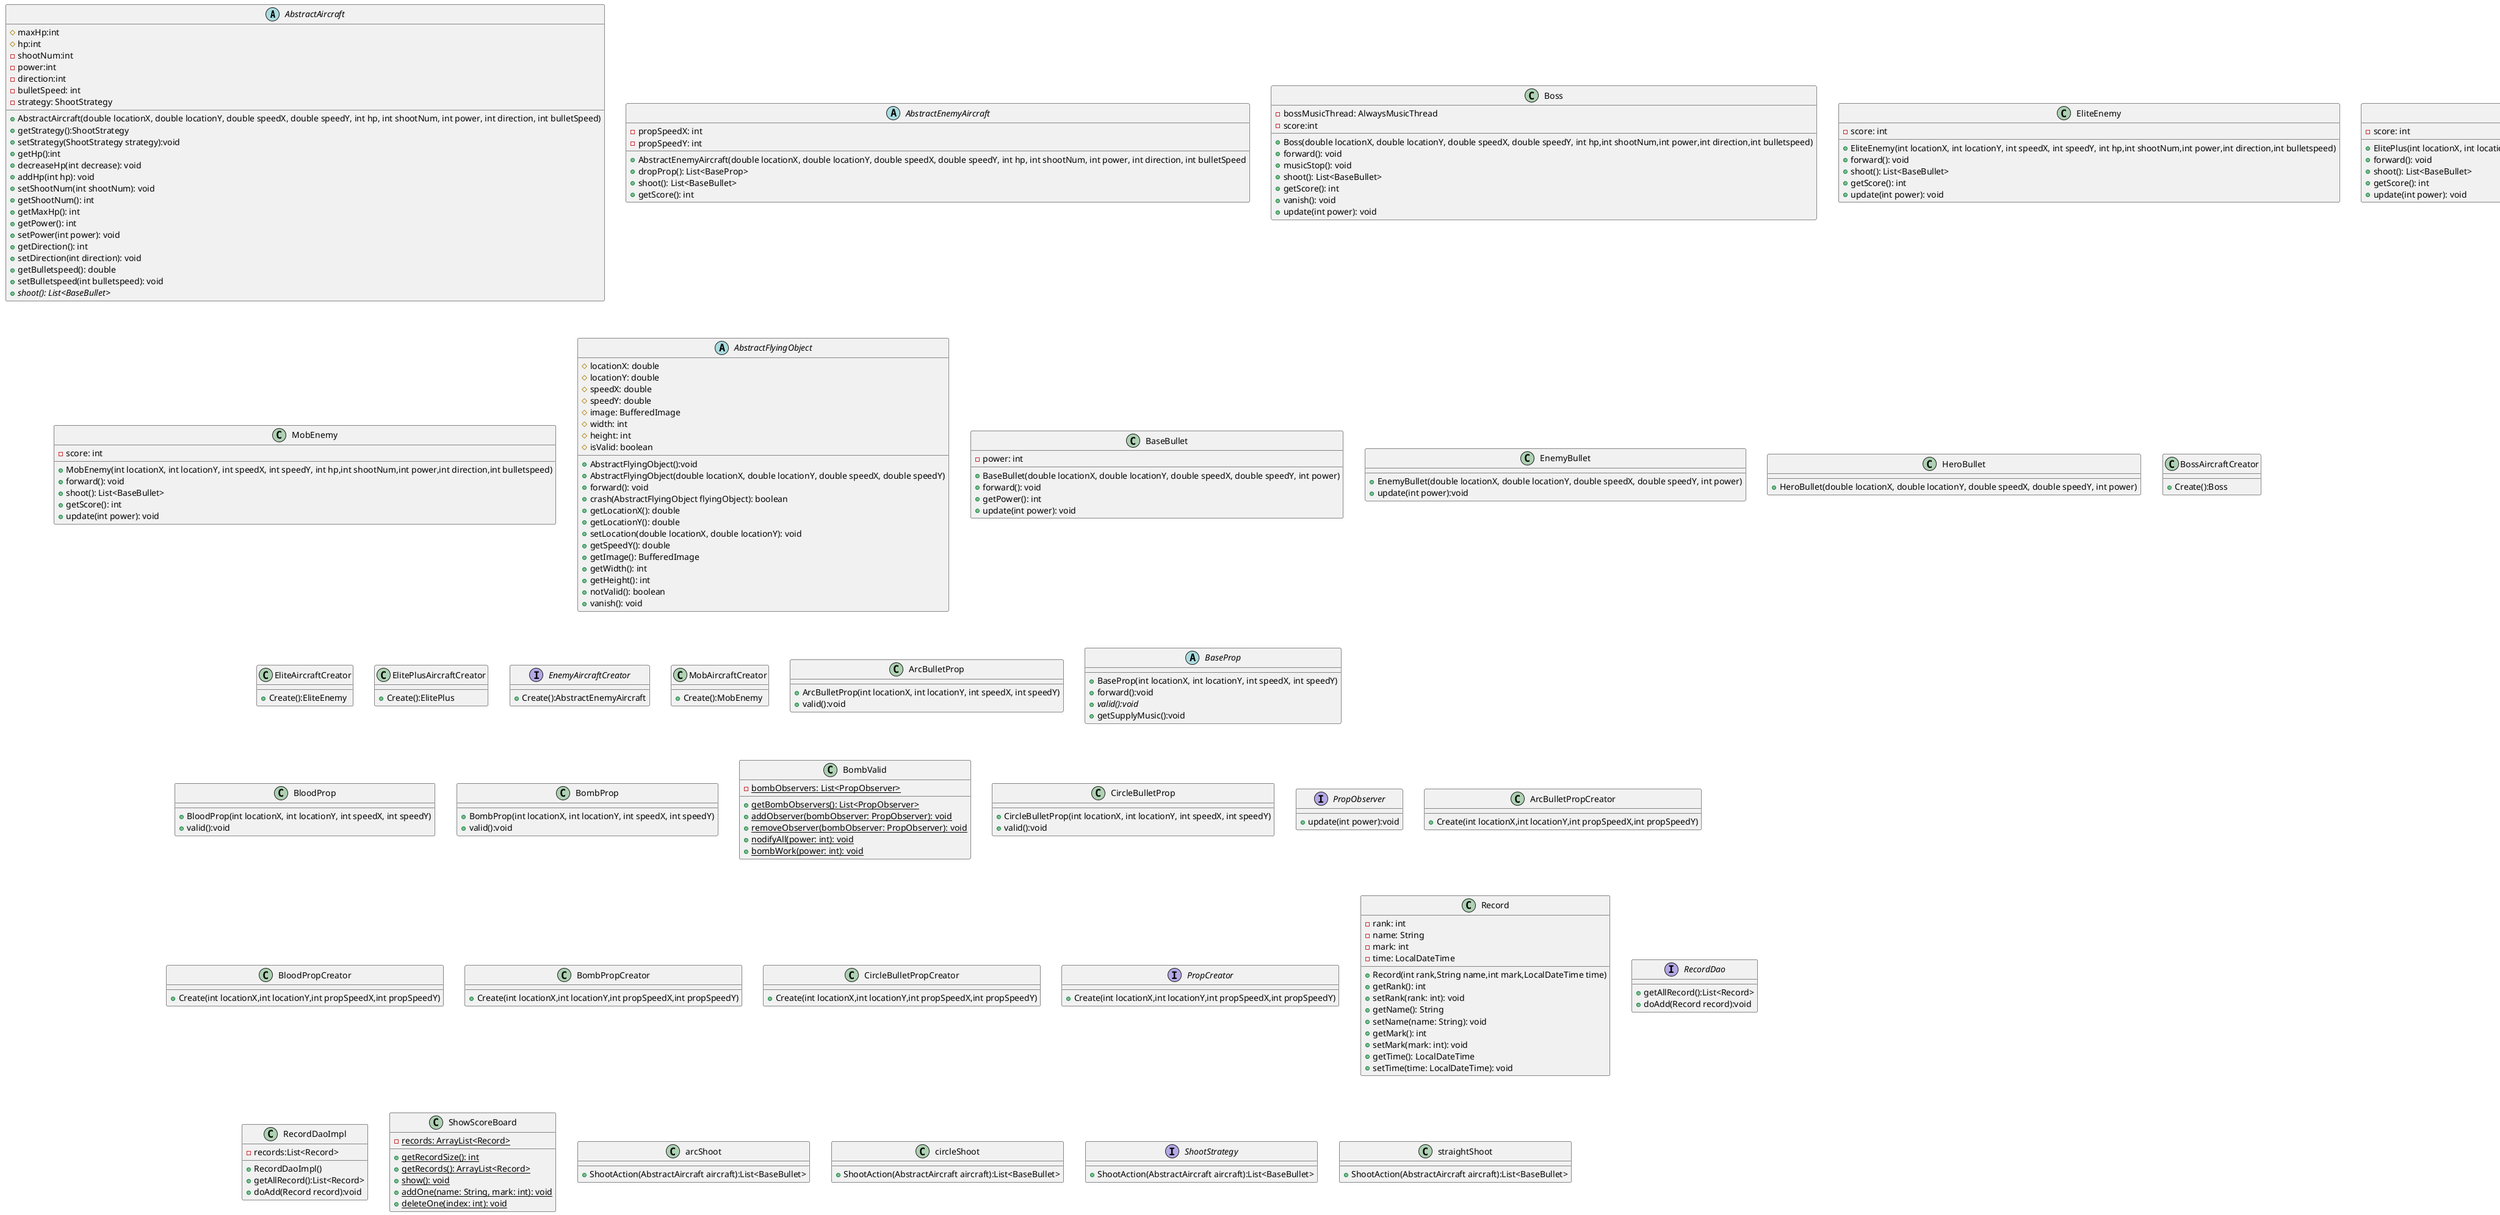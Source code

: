 @startuml
'https://plantuml.com/class-diagram
abstract class AbstractAircraft{
    # maxHp:int
    # hp:int
    - shootNum:int
    - power:int
    - direction:int
    - bulletSpeed: int
    - strategy: ShootStrategy

    + AbstractAircraft(double locationX, double locationY, double speedX, double speedY, int hp, int shootNum, int power, int direction, int bulletSpeed)
    + getStrategy():ShootStrategy
    + setStrategy(ShootStrategy strategy):void
    + getHp():int
    + decreaseHp(int decrease): void
    + addHp(int hp): void
    + setShootNum(int shootNum): void
    + getShootNum(): int
    + getMaxHp(): int
    + getPower(): int
    + setPower(int power): void
    + getDirection(): int
    + setDirection(int direction): void
    + getBulletspeed(): double
    + setBulletspeed(int bulletspeed): void
    + {abstract}shoot(): List<BaseBullet>
}



abstract class AbstractEnemyAircraft {
  - propSpeedX: int
  - propSpeedY: int

  + AbstractEnemyAircraft(double locationX, double locationY, double speedX, double speedY, int hp, int shootNum, int power, int direction, int bulletSpeed
  + dropProp(): List<BaseProp>
  + shoot(): List<BaseBullet>
  + getScore(): int
}



class Boss {
  - bossMusicThread: AlwaysMusicThread
  - score:int

  + Boss(double locationX, double locationY, double speedX, double speedY, int hp,int shootNum,int power,int direction,int bulletspeed)
  + forward(): void
  + musicStop(): void
  + shoot(): List<BaseBullet>
  + getScore(): int
  + vanish(): void
  + update(int power): void
}


class EliteEnemy{
  - score: int

  + EliteEnemy(int locationX, int locationY, int speedX, int speedY, int hp,int shootNum,int power,int direction,int bulletspeed)
  + forward(): void
  + shoot(): List<BaseBullet>
  + getScore(): int
  + update(int power): void
}

class ElitePlus{
  - score: int

  + ElitePlus(int locationX, int locationY, int speedX, int speedY, int hp,int shootNum,int power,int direction,int bulletspeed)
  + forward(): void
  + shoot(): List<BaseBullet>
  + getScore(): int
  + update(int power): void
}

class HeroAircraft{
    - {static} myaircraft:HeroAircraft

    + HeroAircraft(int locationX, int locationY, int speedX, int speedY, int hp,int shootNum,int power,int direction,int bulletspeed)
    + forward(): void
    + shoot(): List<BaseBullet>
    + {static} getHeroAircraft():HeroAircraft
}

class MobEnemy{
  - score: int

  + MobEnemy(int locationX, int locationY, int speedX, int speedY, int hp,int shootNum,int power,int direction,int bulletspeed)
  + forward(): void
  + shoot(): List<BaseBullet>
  + getScore(): int
  + update(int power): void
}

abstract class AbstractFlyingObject {
  # locationX: double
  # locationY: double
  # speedX: double
  # speedY: double
  # image: BufferedImage
  # width: int
  # height: int
  # isValid: boolean

  + AbstractFlyingObject():void
  + AbstractFlyingObject(double locationX, double locationY, double speedX, double speedY)
  + forward(): void
  + crash(AbstractFlyingObject flyingObject): boolean
  + getLocationX(): double
  + getLocationY(): double
  + setLocation(double locationX, double locationY): void
  + getSpeedY(): double
  + getImage(): BufferedImage
  + getWidth(): int
  + getHeight(): int
  + notValid(): boolean
  + vanish(): void
}

class BaseBullet{
  - power: int

  + BaseBullet(double locationX, double locationY, double speedX, double speedY, int power)
  + forward(): void
  + getPower(): int
  + update(int power): void
}

class EnemyBullet{
    + EnemyBullet(double locationX, double locationY, double speedX, double speedY, int power)
    + update(int power):void
}

class HeroBullet{
    + HeroBullet(double locationX, double locationY, double speedX, double speedY, int power)
}


class BossAircraftCreator{
    +Create():Boss
}
class EliteAircraftCreator{
    +Create():EliteEnemy
}
class ElitePlusAircraftCreator{
    +Create():ElitePlus
}
interface EnemyAircraftCreator{
    +Create():AbstractEnemyAircraft
}
class MobAircraftCreator{
    +Create():MobEnemy
}



class ArcBulletProp{
    + ArcBulletProp(int locationX, int locationY, int speedX, int speedY)
    + valid():void
}
abstract class BaseProp{
    + BaseProp(int locationX, int locationY, int speedX, int speedY)
    + forward():void
    + {abstract} valid():void
    + getSupplyMusic():void
}
class BloodProp{
    + BloodProp(int locationX, int locationY, int speedX, int speedY)
    + valid():void
}
class BombProp{
    + BombProp(int locationX, int locationY, int speedX, int speedY)
    + valid():void
}
class BombValid {
  - {static} bombObservers: List<PropObserver>

  + {static} getBombObservers(): List<PropObserver>
  + {static} addObserver(bombObserver: PropObserver): void
  + {static} removeObserver(bombObserver: PropObserver): void
  + {static} nodifyAll(power: int): void
  + {static} bombWork(power: int): void
}
class CircleBulletProp{
    + CircleBulletProp(int locationX, int locationY, int speedX, int speedY)
    + valid():void
}
interface PropObserver{
    + update(int power):void
}




class ArcBulletPropCreator{
    + Create(int locationX,int locationY,int propSpeedX,int propSpeedY)
}
class BloodPropCreator{
    + Create(int locationX,int locationY,int propSpeedX,int propSpeedY)
}
class BombPropCreator{
    + Create(int locationX,int locationY,int propSpeedX,int propSpeedY)
}
class CircleBulletPropCreator{
    + Create(int locationX,int locationY,int propSpeedX,int propSpeedY)
}
interface PropCreator{
    + Create(int locationX,int locationY,int propSpeedX,int propSpeedY)
}



class Record {
  - rank: int
  - name: String
  - mark: int
  - time: LocalDateTime

  + Record(int rank,String name,int mark,LocalDateTime time)
  + getRank(): int
  + setRank(rank: int): void
  + getName(): String
  + setName(name: String): void
  + getMark(): int
  + setMark(mark: int): void
  + getTime(): LocalDateTime
  + setTime(time: LocalDateTime): void
}
interface RecordDao{
    + getAllRecord():List<Record>
    + doAdd(Record record):void
}
class RecordDaoImpl{
    - records:List<Record>
    + RecordDaoImpl()
    + getAllRecord():List<Record>
    + doAdd(Record record):void
}
class ShowScoreBoard {
  - {static} records: ArrayList<Record>
  + {static} getRecordSize(): int
  + {static} getRecords(): ArrayList<Record>
  + {static} show(): void
  + {static} addOne(name: String, mark: int): void
  + {static} deleteOne(index: int): void
}



class arcShoot{
    + ShootAction(AbstractAircraft aircraft):List<BaseBullet>
}
class circleShoot{
    + ShootAction(AbstractAircraft aircraft):List<BaseBullet>
}
interface ShootStrategy{
    + ShootAction(AbstractAircraft aircraft):List<BaseBullet>
}
class straightShoot{
    + ShootAction(AbstractAircraft aircraft):List<BaseBullet>
}



@enduml
